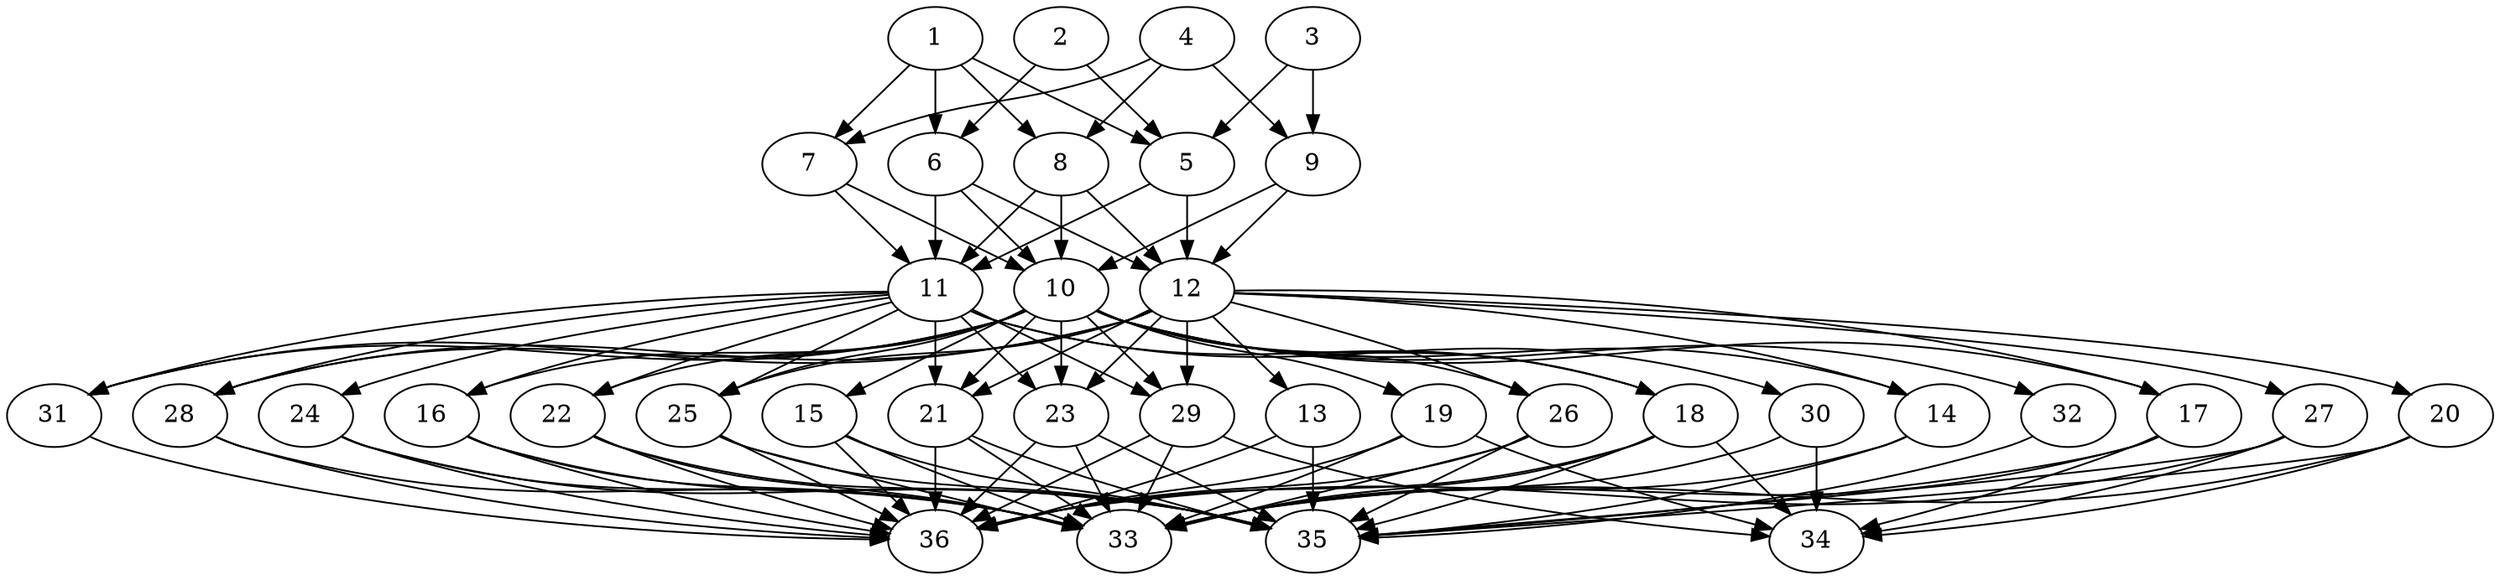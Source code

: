 // DAG (tier=3-complex, mode=data, n=36, ccr=0.542, fat=0.715, density=0.757, regular=0.281, jump=0.233, mindata=4194304, maxdata=33554432)
// DAG automatically generated by daggen at Sun Aug 24 16:33:35 2025
// /home/ermia/Project/Environments/daggen/bin/daggen --dot --ccr 0.542 --fat 0.715 --regular 0.281 --density 0.757 --jump 0.233 --mindata 4194304 --maxdata 33554432 -n 36 
digraph G {
  1 [size="7296769250827049984", alpha="0.17", expect_size="3648384625413524992"]
  1 -> 5 [size ="6654880328450048"]
  1 -> 6 [size ="6654880328450048"]
  1 -> 7 [size ="6654880328450048"]
  1 -> 8 [size ="6654880328450048"]
  2 [size="75599494043950208", alpha="0.17", expect_size="37799747021975104"]
  2 -> 5 [size ="2705842818252800"]
  2 -> 6 [size ="2705842818252800"]
  3 [size="178293183317522848", alpha="0.19", expect_size="89146591658761424"]
  3 -> 5 [size ="6874027008196608"]
  3 -> 9 [size ="6874027008196608"]
  4 [size="4530734865186369536", alpha="0.06", expect_size="2265367432593184768"]
  4 -> 7 [size ="4562695458127872"]
  4 -> 8 [size ="4562695458127872"]
  4 -> 9 [size ="4562695458127872"]
  5 [size="1456608139838226432000", alpha="0.14", expect_size="728304069919113216000"]
  5 -> 11 [size ="1027981128499200"]
  5 -> 12 [size ="1027981128499200"]
  6 [size="22791846453890784", alpha="0.19", expect_size="11395923226945392"]
  6 -> 10 [size ="1496158778163200"]
  6 -> 11 [size ="1496158778163200"]
  6 -> 12 [size ="1496158778163200"]
  7 [size="17419418977976713216000", alpha="0.17", expect_size="8709709488988356608000"]
  7 -> 10 [size ="5375832935628800"]
  7 -> 11 [size ="5375832935628800"]
  8 [size="27719970322349293568000", alpha="0.15", expect_size="13859985161174646784000"]
  8 -> 10 [size ="7327432520499200"]
  8 -> 11 [size ="7327432520499200"]
  8 -> 12 [size ="7327432520499200"]
  9 [size="13104811265321886", alpha="0.14", expect_size="6552405632660943"]
  9 -> 10 [size ="840875273879552"]
  9 -> 12 [size ="840875273879552"]
  10 [size="1687895019240744704", alpha="0.07", expect_size="843947509620372352"]
  10 -> 14 [size ="2774979577905152"]
  10 -> 15 [size ="2774979577905152"]
  10 -> 16 [size ="2774979577905152"]
  10 -> 17 [size ="2774979577905152"]
  10 -> 18 [size ="2774979577905152"]
  10 -> 19 [size ="2774979577905152"]
  10 -> 21 [size ="2774979577905152"]
  10 -> 22 [size ="2774979577905152"]
  10 -> 23 [size ="2774979577905152"]
  10 -> 25 [size ="2774979577905152"]
  10 -> 26 [size ="2774979577905152"]
  10 -> 28 [size ="2774979577905152"]
  10 -> 29 [size ="2774979577905152"]
  10 -> 31 [size ="2774979577905152"]
  10 -> 32 [size ="2774979577905152"]
  11 [size="4100720404171256233984", alpha="0.01", expect_size="2050360202085628116992"]
  11 -> 16 [size ="2049573165989888"]
  11 -> 18 [size ="2049573165989888"]
  11 -> 21 [size ="2049573165989888"]
  11 -> 22 [size ="2049573165989888"]
  11 -> 23 [size ="2049573165989888"]
  11 -> 24 [size ="2049573165989888"]
  11 -> 25 [size ="2049573165989888"]
  11 -> 28 [size ="2049573165989888"]
  11 -> 29 [size ="2049573165989888"]
  11 -> 30 [size ="2049573165989888"]
  11 -> 31 [size ="2049573165989888"]
  12 [size="18514935469791895552", alpha="0.02", expect_size="9257467734895947776"]
  12 -> 13 [size ="6638823425441792"]
  12 -> 14 [size ="6638823425441792"]
  12 -> 17 [size ="6638823425441792"]
  12 -> 20 [size ="6638823425441792"]
  12 -> 21 [size ="6638823425441792"]
  12 -> 23 [size ="6638823425441792"]
  12 -> 25 [size ="6638823425441792"]
  12 -> 26 [size ="6638823425441792"]
  12 -> 27 [size ="6638823425441792"]
  12 -> 28 [size ="6638823425441792"]
  12 -> 29 [size ="6638823425441792"]
  12 -> 31 [size ="6638823425441792"]
  13 [size="11009794815033344000000", alpha="0.19", expect_size="5504897407516672000000"]
  13 -> 35 [size ="3959218503680000"]
  13 -> 36 [size ="3959218503680000"]
  14 [size="37309947644804144", alpha="0.18", expect_size="18654973822402072"]
  14 -> 33 [size ="617971043008512"]
  14 -> 35 [size ="617971043008512"]
  15 [size="20442370000822250504192", alpha="0.14", expect_size="10221185000411125252096"]
  15 -> 33 [size ="5981050694008832"]
  15 -> 35 [size ="5981050694008832"]
  15 -> 36 [size ="5981050694008832"]
  16 [size="21849199736517164007424", alpha="0.00", expect_size="10924599868258582003712"]
  16 -> 33 [size ="6252403682705408"]
  16 -> 35 [size ="6252403682705408"]
  16 -> 36 [size ="6252403682705408"]
  17 [size="477701204964011933696", alpha="0.12", expect_size="238850602482005966848"]
  17 -> 33 [size ="488870927925248"]
  17 -> 34 [size ="488870927925248"]
  17 -> 35 [size ="488870927925248"]
  18 [size="253580042220467456", alpha="0.09", expect_size="126790021110233728"]
  18 -> 33 [size ="264007109836800"]
  18 -> 34 [size ="264007109836800"]
  18 -> 35 [size ="264007109836800"]
  18 -> 36 [size ="264007109836800"]
  19 [size="149580831549242112", alpha="0.14", expect_size="74790415774621056"]
  19 -> 33 [size ="6914910105632768"]
  19 -> 34 [size ="6914910105632768"]
  19 -> 36 [size ="6914910105632768"]
  20 [size="25011015836392152", alpha="0.14", expect_size="12505507918196076"]
  20 -> 33 [size ="425136004005888"]
  20 -> 34 [size ="425136004005888"]
  20 -> 35 [size ="425136004005888"]
  21 [size="31694661197074792448000", alpha="0.02", expect_size="15847330598537396224000"]
  21 -> 33 [size ="8012119094067200"]
  21 -> 35 [size ="8012119094067200"]
  21 -> 36 [size ="8012119094067200"]
  22 [size="102889335112730592", alpha="0.05", expect_size="51444667556365296"]
  22 -> 33 [size ="2716097354661888"]
  22 -> 35 [size ="2716097354661888"]
  22 -> 36 [size ="2716097354661888"]
  23 [size="3802119318271648858112", alpha="0.04", expect_size="1901059659135824429056"]
  23 -> 33 [size ="1948829364518912"]
  23 -> 35 [size ="1948829364518912"]
  23 -> 36 [size ="1948829364518912"]
  24 [size="7016318181022161920", alpha="0.17", expect_size="3508159090511080960"]
  24 -> 33 [size ="5131075156180992"]
  24 -> 35 [size ="5131075156180992"]
  24 -> 36 [size ="5131075156180992"]
  25 [size="4246142913055478272", alpha="0.08", expect_size="2123071456527739136"]
  25 -> 33 [size ="1505359327920128"]
  25 -> 35 [size ="1505359327920128"]
  25 -> 36 [size ="1505359327920128"]
  26 [size="692053180755453411328", alpha="0.00", expect_size="346026590377726705664"]
  26 -> 33 [size ="625916355018752"]
  26 -> 35 [size ="625916355018752"]
  26 -> 36 [size ="625916355018752"]
  27 [size="126333027090868624", alpha="0.15", expect_size="63166513545434312"]
  27 -> 34 [size ="4483223799201792"]
  27 -> 35 [size ="4483223799201792"]
  27 -> 36 [size ="4483223799201792"]
  28 [size="1947596187576527104", alpha="0.04", expect_size="973798093788263552"]
  28 -> 33 [size ="1164073710387200"]
  28 -> 36 [size ="1164073710387200"]
  29 [size="3814808191841031", alpha="0.11", expect_size="1907404095920515"]
  29 -> 33 [size ="234747645132800"]
  29 -> 34 [size ="234747645132800"]
  29 -> 36 [size ="234747645132800"]
  30 [size="14147652644519087702016", alpha="0.01", expect_size="7073826322259543851008"]
  30 -> 33 [size ="4679645043621888"]
  30 -> 34 [size ="4679645043621888"]
  31 [size="377785994975830848", alpha="0.15", expect_size="188892997487915424"]
  31 -> 36 [size ="170776489623552"]
  32 [size="663185038129032192", alpha="0.09", expect_size="331592519064516096"]
  32 -> 35 [size ="416225414873088"]
  33 [size="974454049058203648", alpha="0.11", expect_size="487227024529101824"]
  34 [size="5187439707777118208", alpha="0.02", expect_size="2593719853888559104"]
  35 [size="10861318756243656704", alpha="0.05", expect_size="5430659378121828352"]
  36 [size="8486812352317729792", alpha="0.16", expect_size="4243406176158864896"]
}